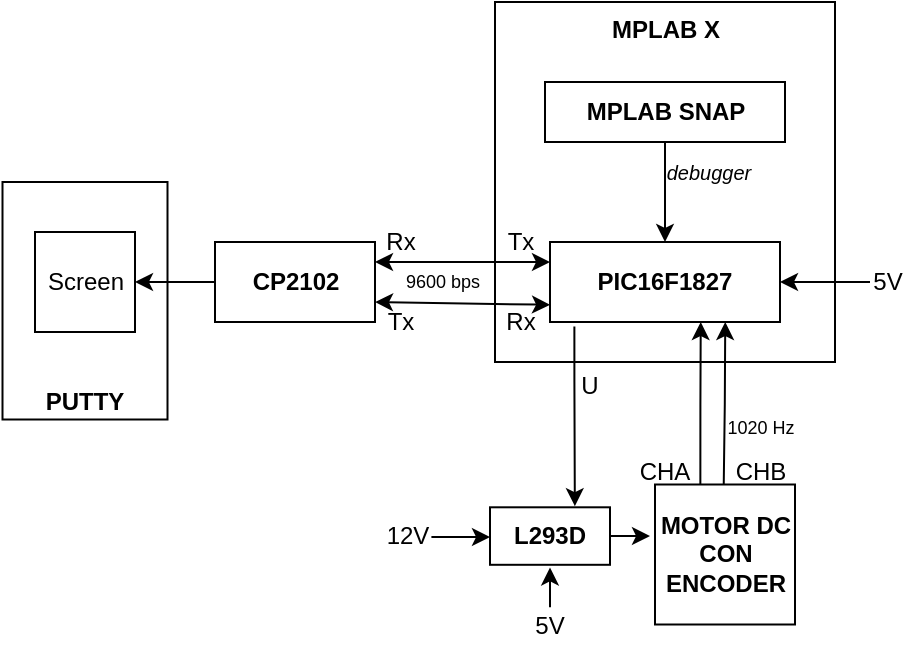 <mxfile version="21.6.8" type="device">
  <diagram name="Página-1" id="d7FV2_vrUlJ_IqsmpJ22">
    <mxGraphModel dx="863" dy="545" grid="1" gridSize="10" guides="1" tooltips="1" connect="1" arrows="1" fold="1" page="1" pageScale="1" pageWidth="1150" pageHeight="1260" math="0" shadow="0">
      <root>
        <mxCell id="0" />
        <mxCell id="1" parent="0" />
        <mxCell id="7fltuQsSbZEWVjoHB1x0-25" value="&lt;b&gt;PUTTY&lt;/b&gt;" style="rounded=0;whiteSpace=wrap;html=1;verticalAlign=bottom;" vertex="1" parent="1">
          <mxGeometry x="176.25" y="190" width="82.5" height="118.75" as="geometry" />
        </mxCell>
        <mxCell id="7fltuQsSbZEWVjoHB1x0-6" value="&lt;b&gt;MPLAB X&lt;/b&gt;" style="rounded=0;whiteSpace=wrap;html=1;verticalAlign=top;" vertex="1" parent="1">
          <mxGeometry x="422.5" y="100" width="170" height="180" as="geometry" />
        </mxCell>
        <mxCell id="7fltuQsSbZEWVjoHB1x0-3" value="&lt;b&gt;PIC16F1827&lt;/b&gt;" style="rounded=0;whiteSpace=wrap;html=1;" vertex="1" parent="1">
          <mxGeometry x="450" y="220" width="115" height="40" as="geometry" />
        </mxCell>
        <mxCell id="7fltuQsSbZEWVjoHB1x0-10" style="edgeStyle=orthogonalEdgeStyle;rounded=0;orthogonalLoop=1;jettySize=auto;html=1;exitX=0.5;exitY=1;exitDx=0;exitDy=0;entryX=0.5;entryY=0;entryDx=0;entryDy=0;" edge="1" parent="1" source="7fltuQsSbZEWVjoHB1x0-7" target="7fltuQsSbZEWVjoHB1x0-3">
          <mxGeometry relative="1" as="geometry" />
        </mxCell>
        <mxCell id="7fltuQsSbZEWVjoHB1x0-7" value="&lt;b&gt;MPLAB SNAP&lt;/b&gt;" style="rounded=0;whiteSpace=wrap;html=1;" vertex="1" parent="1">
          <mxGeometry x="447.5" y="140" width="120" height="30" as="geometry" />
        </mxCell>
        <mxCell id="7fltuQsSbZEWVjoHB1x0-28" style="edgeStyle=orthogonalEdgeStyle;rounded=0;orthogonalLoop=1;jettySize=auto;html=1;entryX=1;entryY=0.5;entryDx=0;entryDy=0;" edge="1" parent="1" source="7fltuQsSbZEWVjoHB1x0-14" target="7fltuQsSbZEWVjoHB1x0-27">
          <mxGeometry relative="1" as="geometry" />
        </mxCell>
        <mxCell id="7fltuQsSbZEWVjoHB1x0-14" value="&lt;b&gt;CP2102&lt;/b&gt;" style="rounded=0;whiteSpace=wrap;html=1;" vertex="1" parent="1">
          <mxGeometry x="282.5" y="220" width="80" height="40" as="geometry" />
        </mxCell>
        <mxCell id="7fltuQsSbZEWVjoHB1x0-17" value="" style="endArrow=classic;startArrow=classic;html=1;rounded=0;entryX=0;entryY=0.25;entryDx=0;entryDy=0;exitX=1;exitY=0.25;exitDx=0;exitDy=0;" edge="1" parent="1" source="7fltuQsSbZEWVjoHB1x0-14" target="7fltuQsSbZEWVjoHB1x0-3">
          <mxGeometry width="50" height="50" relative="1" as="geometry">
            <mxPoint x="380" y="290" as="sourcePoint" />
            <mxPoint x="430" y="240" as="targetPoint" />
          </mxGeometry>
        </mxCell>
        <mxCell id="7fltuQsSbZEWVjoHB1x0-18" value="" style="endArrow=classic;startArrow=classic;html=1;rounded=0;entryX=0;entryY=0.5;entryDx=0;entryDy=0;exitX=1;exitY=0.75;exitDx=0;exitDy=0;" edge="1" parent="1" source="7fltuQsSbZEWVjoHB1x0-14">
          <mxGeometry width="50" height="50" relative="1" as="geometry">
            <mxPoint x="370" y="250" as="sourcePoint" />
            <mxPoint x="450" y="251.4" as="targetPoint" />
          </mxGeometry>
        </mxCell>
        <mxCell id="7fltuQsSbZEWVjoHB1x0-19" value="Rx" style="text;html=1;strokeColor=none;fillColor=none;align=center;verticalAlign=middle;whiteSpace=wrap;rounded=0;" vertex="1" parent="1">
          <mxGeometry x="362.5" y="215" width="25" height="10" as="geometry" />
        </mxCell>
        <mxCell id="7fltuQsSbZEWVjoHB1x0-21" value="Rx" style="text;html=1;strokeColor=none;fillColor=none;align=center;verticalAlign=middle;whiteSpace=wrap;rounded=0;" vertex="1" parent="1">
          <mxGeometry x="422.5" y="255" width="25" height="10" as="geometry" />
        </mxCell>
        <mxCell id="7fltuQsSbZEWVjoHB1x0-22" value="Tx" style="text;html=1;strokeColor=none;fillColor=none;align=center;verticalAlign=middle;whiteSpace=wrap;rounded=0;" vertex="1" parent="1">
          <mxGeometry x="422.5" y="215" width="25" height="10" as="geometry" />
        </mxCell>
        <mxCell id="7fltuQsSbZEWVjoHB1x0-23" value="Tx" style="text;html=1;strokeColor=none;fillColor=none;align=center;verticalAlign=middle;whiteSpace=wrap;rounded=0;" vertex="1" parent="1">
          <mxGeometry x="362.5" y="255" width="25" height="10" as="geometry" />
        </mxCell>
        <mxCell id="7fltuQsSbZEWVjoHB1x0-27" value="Screen" style="whiteSpace=wrap;html=1;aspect=fixed;" vertex="1" parent="1">
          <mxGeometry x="192.5" y="215" width="50" height="50" as="geometry" />
        </mxCell>
        <mxCell id="7fltuQsSbZEWVjoHB1x0-31" style="edgeStyle=orthogonalEdgeStyle;rounded=0;orthogonalLoop=1;jettySize=auto;html=1;exitX=0.324;exitY=0.034;exitDx=0;exitDy=0;entryX=0.351;entryY=1.063;entryDx=0;entryDy=0;entryPerimeter=0;exitPerimeter=0;" edge="1" parent="1" source="7fltuQsSbZEWVjoHB1x0-29">
          <mxGeometry relative="1" as="geometry">
            <mxPoint x="525" y="307.48" as="sourcePoint" />
            <mxPoint x="525.365" y="260.0" as="targetPoint" />
            <Array as="points" />
          </mxGeometry>
        </mxCell>
        <mxCell id="7fltuQsSbZEWVjoHB1x0-32" style="edgeStyle=orthogonalEdgeStyle;rounded=0;orthogonalLoop=1;jettySize=auto;html=1;entryX=0.658;entryY=1.035;entryDx=0;entryDy=0;entryPerimeter=0;exitX=0.525;exitY=0;exitDx=0;exitDy=0;exitPerimeter=0;" edge="1" parent="1">
          <mxGeometry relative="1" as="geometry">
            <mxPoint x="536.87" y="341.25" as="sourcePoint" />
            <mxPoint x="537.62" y="260" as="targetPoint" />
          </mxGeometry>
        </mxCell>
        <mxCell id="7fltuQsSbZEWVjoHB1x0-29" value="&lt;b&gt;MOTOR DC CON ENCODER&lt;/b&gt;" style="whiteSpace=wrap;html=1;aspect=fixed;" vertex="1" parent="1">
          <mxGeometry x="502.5" y="341.25" width="70" height="70" as="geometry" />
        </mxCell>
        <mxCell id="7fltuQsSbZEWVjoHB1x0-37" style="edgeStyle=orthogonalEdgeStyle;rounded=0;orthogonalLoop=1;jettySize=auto;html=1;exitX=1;exitY=0.5;exitDx=0;exitDy=0;entryX=-0.036;entryY=0.367;entryDx=0;entryDy=0;entryPerimeter=0;" edge="1" parent="1" source="7fltuQsSbZEWVjoHB1x0-30" target="7fltuQsSbZEWVjoHB1x0-29">
          <mxGeometry relative="1" as="geometry" />
        </mxCell>
        <mxCell id="7fltuQsSbZEWVjoHB1x0-30" value="&lt;b&gt;L293D&lt;/b&gt;" style="rounded=0;whiteSpace=wrap;html=1;" vertex="1" parent="1">
          <mxGeometry x="420" y="352.65" width="60" height="28.75" as="geometry" />
        </mxCell>
        <mxCell id="7fltuQsSbZEWVjoHB1x0-33" value="CHA" style="text;html=1;strokeColor=none;fillColor=none;align=center;verticalAlign=middle;whiteSpace=wrap;rounded=0;" vertex="1" parent="1">
          <mxGeometry x="490" y="330" width="35" height="10" as="geometry" />
        </mxCell>
        <mxCell id="7fltuQsSbZEWVjoHB1x0-34" value="CHB" style="text;html=1;strokeColor=none;fillColor=none;align=center;verticalAlign=middle;whiteSpace=wrap;rounded=0;" vertex="1" parent="1">
          <mxGeometry x="537.5" y="330" width="35" height="10" as="geometry" />
        </mxCell>
        <mxCell id="7fltuQsSbZEWVjoHB1x0-35" style="edgeStyle=orthogonalEdgeStyle;rounded=0;orthogonalLoop=1;jettySize=auto;html=1;exitX=0.106;exitY=1.056;exitDx=0;exitDy=0;exitPerimeter=0;entryX=0.707;entryY=-0.02;entryDx=0;entryDy=0;entryPerimeter=0;" edge="1" parent="1" source="7fltuQsSbZEWVjoHB1x0-3" target="7fltuQsSbZEWVjoHB1x0-30">
          <mxGeometry relative="1" as="geometry">
            <mxPoint x="480" y="290" as="sourcePoint" />
            <mxPoint x="460" y="310" as="targetPoint" />
            <Array as="points">
              <mxPoint x="462" y="290" />
              <mxPoint x="462" y="290" />
            </Array>
          </mxGeometry>
        </mxCell>
        <mxCell id="7fltuQsSbZEWVjoHB1x0-36" value="U" style="text;html=1;strokeColor=none;fillColor=none;align=center;verticalAlign=middle;whiteSpace=wrap;rounded=0;" vertex="1" parent="1">
          <mxGeometry x="440" y="277.35" width="60" height="30" as="geometry" />
        </mxCell>
        <mxCell id="7fltuQsSbZEWVjoHB1x0-46" style="edgeStyle=orthogonalEdgeStyle;rounded=0;orthogonalLoop=1;jettySize=auto;html=1;entryX=0;entryY=0.5;entryDx=0;entryDy=0;exitX=1.183;exitY=0.568;exitDx=0;exitDy=0;exitPerimeter=0;" edge="1" parent="1" source="7fltuQsSbZEWVjoHB1x0-39" target="7fltuQsSbZEWVjoHB1x0-30">
          <mxGeometry relative="1" as="geometry">
            <mxPoint x="380" y="366.65" as="sourcePoint" />
          </mxGeometry>
        </mxCell>
        <mxCell id="7fltuQsSbZEWVjoHB1x0-39" value="12V" style="text;html=1;strokeColor=none;fillColor=none;align=center;verticalAlign=middle;whiteSpace=wrap;rounded=0;" vertex="1" parent="1">
          <mxGeometry x="370" y="363.43" width="17.5" height="7.2" as="geometry" />
        </mxCell>
        <mxCell id="7fltuQsSbZEWVjoHB1x0-43" value="" style="edgeStyle=orthogonalEdgeStyle;rounded=0;orthogonalLoop=1;jettySize=auto;html=1;" edge="1" parent="1" source="7fltuQsSbZEWVjoHB1x0-40" target="7fltuQsSbZEWVjoHB1x0-3">
          <mxGeometry relative="1" as="geometry" />
        </mxCell>
        <mxCell id="7fltuQsSbZEWVjoHB1x0-40" value="5V" style="text;html=1;strokeColor=none;fillColor=none;align=center;verticalAlign=middle;whiteSpace=wrap;rounded=0;" vertex="1" parent="1">
          <mxGeometry x="610" y="236.4" width="17.5" height="7.2" as="geometry" />
        </mxCell>
        <mxCell id="7fltuQsSbZEWVjoHB1x0-50" style="edgeStyle=orthogonalEdgeStyle;rounded=0;orthogonalLoop=1;jettySize=auto;html=1;" edge="1" parent="1" source="7fltuQsSbZEWVjoHB1x0-49">
          <mxGeometry relative="1" as="geometry">
            <mxPoint x="450" y="382.65" as="targetPoint" />
          </mxGeometry>
        </mxCell>
        <mxCell id="7fltuQsSbZEWVjoHB1x0-49" value="5V" style="text;html=1;strokeColor=none;fillColor=none;align=center;verticalAlign=middle;whiteSpace=wrap;rounded=0;" vertex="1" parent="1">
          <mxGeometry x="435" y="402.65" width="30" height="18.75" as="geometry" />
        </mxCell>
        <mxCell id="7fltuQsSbZEWVjoHB1x0-51" value="&lt;font style=&quot;font-size: 9px;&quot;&gt;1020 Hz&lt;/font&gt;" style="text;html=1;strokeColor=none;fillColor=none;align=center;verticalAlign=middle;whiteSpace=wrap;rounded=0;" vertex="1" parent="1">
          <mxGeometry x="528.75" y="307.35" width="52.5" height="10" as="geometry" />
        </mxCell>
        <mxCell id="7fltuQsSbZEWVjoHB1x0-52" value="&lt;i&gt;&lt;font style=&quot;font-size: 10px;&quot;&gt;debugger&lt;/font&gt;&lt;/i&gt;" style="text;html=1;strokeColor=none;fillColor=none;align=center;verticalAlign=middle;whiteSpace=wrap;rounded=0;" vertex="1" parent="1">
          <mxGeometry x="502.5" y="180.0" width="52.5" height="10" as="geometry" />
        </mxCell>
        <mxCell id="7fltuQsSbZEWVjoHB1x0-53" value="&lt;font style=&quot;font-size: 9px;&quot;&gt;9600 bps&lt;/font&gt;" style="text;html=1;strokeColor=none;fillColor=none;align=center;verticalAlign=middle;whiteSpace=wrap;rounded=0;" vertex="1" parent="1">
          <mxGeometry x="370" y="233.6" width="52.5" height="10" as="geometry" />
        </mxCell>
      </root>
    </mxGraphModel>
  </diagram>
</mxfile>
